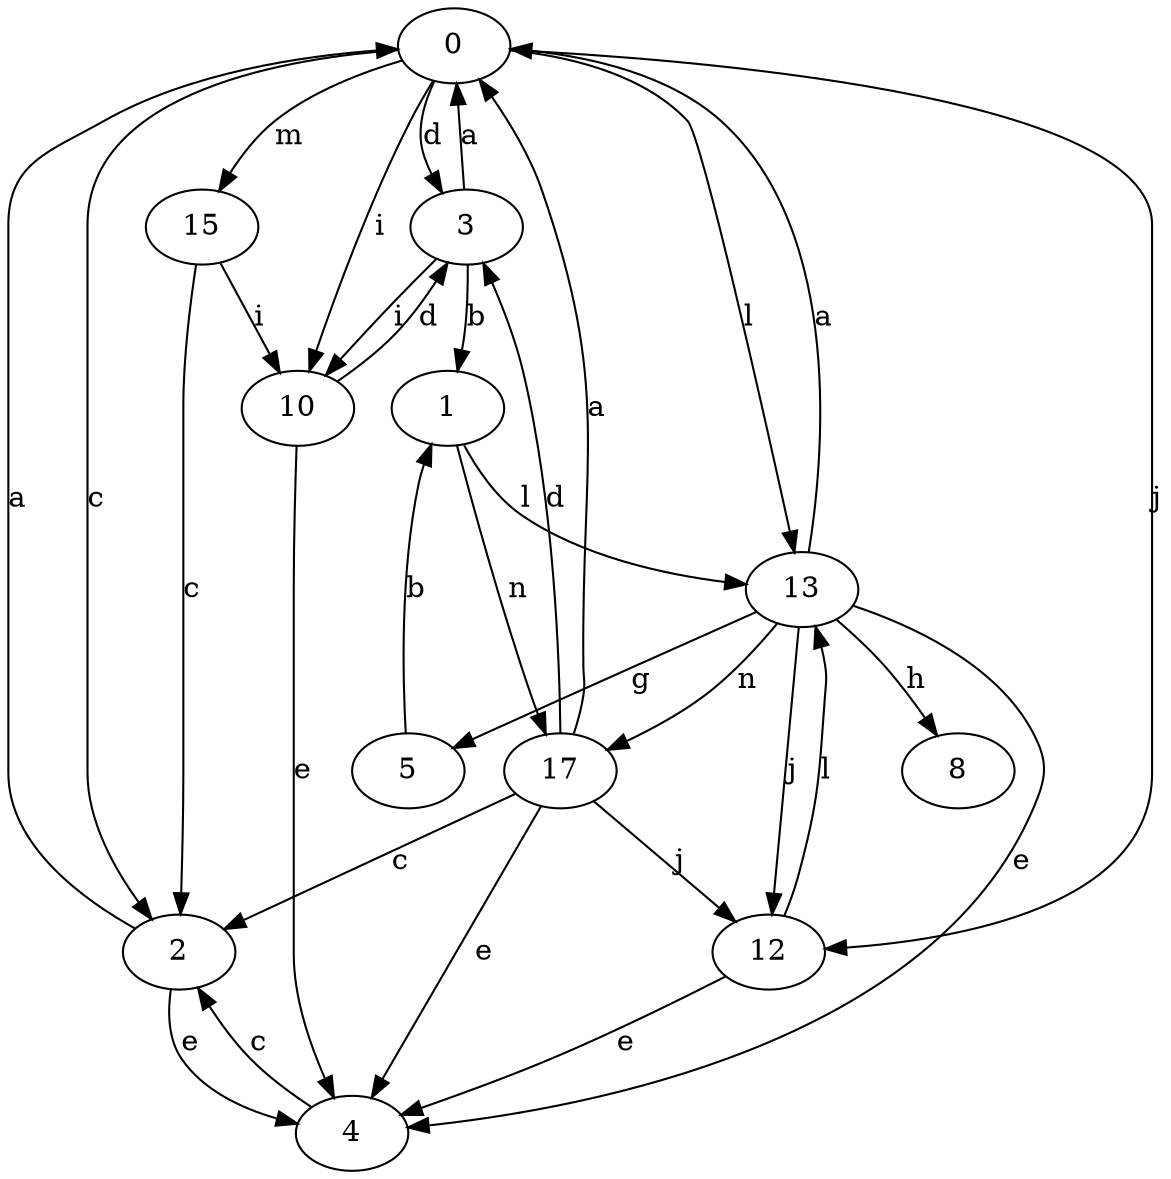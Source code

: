 strict digraph  {
0;
1;
2;
3;
4;
5;
8;
10;
12;
13;
15;
17;
0 -> 2  [label=c];
0 -> 3  [label=d];
0 -> 10  [label=i];
0 -> 12  [label=j];
0 -> 13  [label=l];
0 -> 15  [label=m];
1 -> 13  [label=l];
1 -> 17  [label=n];
2 -> 0  [label=a];
2 -> 4  [label=e];
3 -> 0  [label=a];
3 -> 1  [label=b];
3 -> 10  [label=i];
4 -> 2  [label=c];
5 -> 1  [label=b];
10 -> 3  [label=d];
10 -> 4  [label=e];
12 -> 4  [label=e];
12 -> 13  [label=l];
13 -> 0  [label=a];
13 -> 4  [label=e];
13 -> 5  [label=g];
13 -> 8  [label=h];
13 -> 12  [label=j];
13 -> 17  [label=n];
15 -> 2  [label=c];
15 -> 10  [label=i];
17 -> 0  [label=a];
17 -> 2  [label=c];
17 -> 3  [label=d];
17 -> 4  [label=e];
17 -> 12  [label=j];
}
